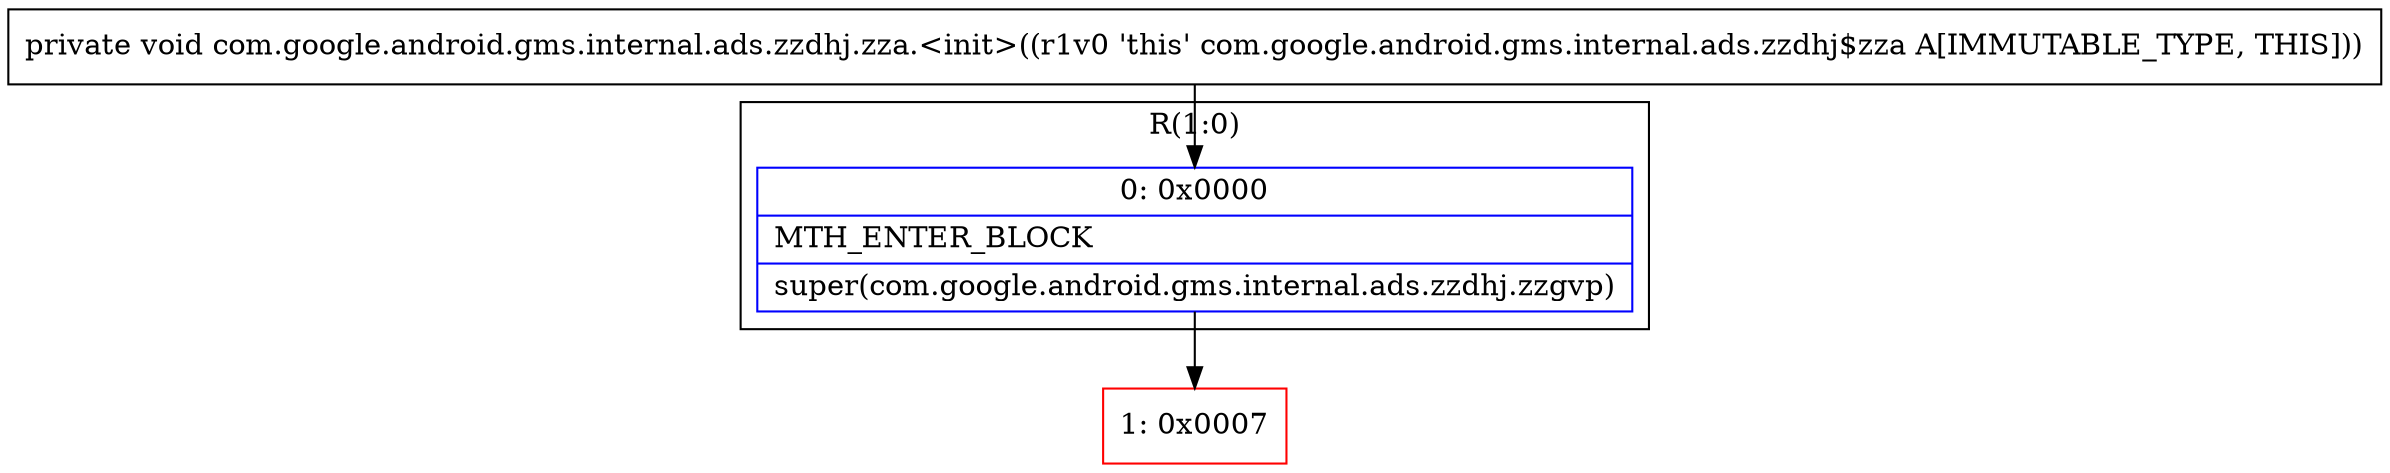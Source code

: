 digraph "CFG forcom.google.android.gms.internal.ads.zzdhj.zza.\<init\>()V" {
subgraph cluster_Region_917733570 {
label = "R(1:0)";
node [shape=record,color=blue];
Node_0 [shape=record,label="{0\:\ 0x0000|MTH_ENTER_BLOCK\l|super(com.google.android.gms.internal.ads.zzdhj.zzgvp)\l}"];
}
Node_1 [shape=record,color=red,label="{1\:\ 0x0007}"];
MethodNode[shape=record,label="{private void com.google.android.gms.internal.ads.zzdhj.zza.\<init\>((r1v0 'this' com.google.android.gms.internal.ads.zzdhj$zza A[IMMUTABLE_TYPE, THIS])) }"];
MethodNode -> Node_0;
Node_0 -> Node_1;
}

